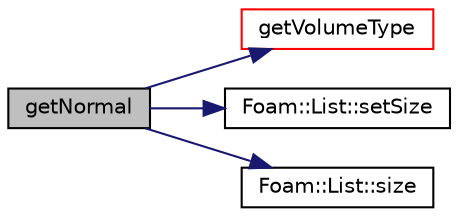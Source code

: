 digraph "getNormal"
{
  bgcolor="transparent";
  edge [fontname="Helvetica",fontsize="10",labelfontname="Helvetica",labelfontsize="10"];
  node [fontname="Helvetica",fontsize="10",shape=record];
  rankdir="LR";
  Node361 [label="getNormal",height=0.2,width=0.4,color="black", fillcolor="grey75", style="filled", fontcolor="black"];
  Node361 -> Node362 [color="midnightblue",fontsize="10",style="solid",fontname="Helvetica"];
  Node362 [label="getVolumeType",height=0.2,width=0.4,color="red",URL="$a26353.html#a1d3ba31549036f01425643d189858d2a",tooltip="Determine type (inside/outside/mixed) for point. unknown if. "];
  Node361 -> Node412 [color="midnightblue",fontsize="10",style="solid",fontname="Helvetica"];
  Node412 [label="Foam::List::setSize",height=0.2,width=0.4,color="black",URL="$a26833.html#aedb985ffeaf1bdbfeccc2a8730405703",tooltip="Reset size of List. "];
  Node361 -> Node413 [color="midnightblue",fontsize="10",style="solid",fontname="Helvetica"];
  Node413 [label="Foam::List::size",height=0.2,width=0.4,color="black",URL="$a26833.html#a8a5f6fa29bd4b500caf186f60245b384",tooltip="Override size to be inconsistent with allocated storage. "];
}
